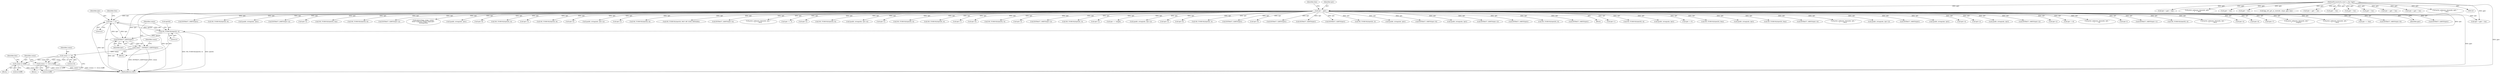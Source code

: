 digraph "0_tcpdump_d10a0f980fe8f9407ab1ffbd612641433ebe175e@pointer" {
"1000542" [label="(Call,tptr +=4)"];
"1000493" [label="(Call,EXTRACT_32BITS(tptr))"];
"1000542" [label="(Call,tptr +=4)"];
"1000142" [label="(Call,tptr = pptr)"];
"1000128" [label="(MethodParameterIn,const u_char *pptr)"];
"1000486" [label="(Call,ND_TCHECK2(tptr[0], 4))"];
"1000491" [label="(Call,comm = EXTRACT_32BITS(tptr))"];
"1000524" [label="(Call,comm >> 16)"];
"1000523" [label="(Call,(comm >> 16) & 0xffff)"];
"1000529" [label="(Call,comm & 0xffff)"];
"1001647" [label="(Call,EXTRACT_16BITS(tptr))"];
"1000527" [label="(Literal,0xffff)"];
"1000482" [label="(Identifier,tlen)"];
"1002505" [label="(Call,ND_TCHECK2(tptr[0], 8))"];
"1000598" [label="(Call,ipaddr_string(ndo, tptr))"];
"1000128" [label="(MethodParameterIn,const u_char *pptr)"];
"1002431" [label="(Call,EXTRACT_24BITS(tptr+2))"];
"1002257" [label="(Call,tptr+2)"];
"1000385" [label="(Call,ND_TCHECK2(tptr[0], len))"];
"1002447" [label="(Call,ND_TCHECK2(tptr[0], 8))"];
"1002242" [label="(Call,EXTRACT_32BITS(tptr+2))"];
"1000170" [label="(Call,tok2str(bgp_origin_values,\n\t\t\t\t\t\t\"Unknown Origin Typecode\",\n\t\t\t\t\t\ttptr[0]))"];
"1002516" [label="(Call,ipaddr_string(ndo, tptr))"];
"1002308" [label="(Call,tptr+6)"];
"1000321" [label="(Call,ND_TCHECK2(tptr[0], 4))"];
"1001691" [label="(Call,tptr < pptr + len)"];
"1002354" [label="(Call,tptr+3)"];
"1000445" [label="(Call,ND_TCHECK2(tptr[0], 8))"];
"1002205" [label="(Call,tptr+4)"];
"1002890" [label="(Call,print_unknown_data(ndo, pptr, \"\n\t    \", len))"];
"1002219" [label="(Call,ipaddr_string(ndo, tptr+2))"];
"1002432" [label="(Call,tptr+2)"];
"1000528" [label="(Block,)"];
"1000142" [label="(Call,tptr = pptr)"];
"1002525" [label="(Call,ND_TCHECK2(tptr[0], 8))"];
"1000494" [label="(Identifier,tptr)"];
"1001640" [label="(Call,ND_TCHECK2(tptr[0], BGP_MP_NLRI_MINSIZE))"];
"1000486" [label="(Call,ND_TCHECK2(tptr[0], 4))"];
"1002199" [label="(Call,EXTRACT_32BITS(tptr+4))"];
"1001615" [label="(Call,print_unknown_data(ndo, tptr, \"\n\t    \", tlen))"];
"1000146" [label="(Identifier,tlen)"];
"1002585" [label="(Call,tptr += 3)"];
"1000487" [label="(Call,tptr[0])"];
"1002369" [label="(Call,tptr+2)"];
"1002468" [label="(Call,ND_TCHECK2(tptr[0], 8))"];
"1001693" [label="(Call,pptr + len)"];
"1002203" [label="(Call,ipaddr_string(ndo, tptr+4))"];
"1002195" [label="(Call,tptr+2)"];
"1000347" [label="(Call,ND_TCHECK2(tptr[0], 4))"];
"1002489" [label="(Call,ND_TCHECK2(tptr[0], 4))"];
"1002403" [label="(Call,tptr+1)"];
"1000143" [label="(Identifier,tptr)"];
"1000206" [label="(Call,tptr < pptr + len)"];
"1001625" [label="(Call,pptr + len)"];
"1002225" [label="(Call,tptr+6)"];
"1002395" [label="(Call,ND_TCHECK2(tptr[0], 5))"];
"1000200" [label="(Call,bgp_attr_get_as_size(ndo, atype, pptr, len))"];
"1002349" [label="(Call,tptr+2)"];
"1002368" [label="(Call,EXTRACT_16BITS(tptr+2))"];
"1000523" [label="(Call,(comm >> 16) & 0xffff)"];
"1000544" [label="(Literal,4)"];
"1002570" [label="(Call,ND_TCHECK2(tptr[0], 3))"];
"1002221" [label="(Call,tptr+2)"];
"1002640" [label="(Call,tptr += length)"];
"1002298" [label="(Call,ipaddr_string(ndo, tptr+2))"];
"1002119" [label="(Call,tptr = pptr + len)"];
"1002243" [label="(Call,tptr+2)"];
"1002919" [label="(MethodReturn,RET)"];
"1000208" [label="(Call,pptr + len)"];
"1002325" [label="(Call,tptr+6)"];
"1000615" [label="(Call,ND_TCHECK2(tptr[0], 3))"];
"1000525" [label="(Identifier,comm)"];
"1000493" [label="(Call,EXTRACT_32BITS(tptr))"];
"1002668" [label="(Call,EXTRACT_32BITS(tptr))"];
"1002247" [label="(Call,tptr+6)"];
"1002848" [label="(Call,EXTRACT_32BITS(tptr))"];
"1000461" [label="(Call,EXTRACT_32BITS(tptr))"];
"1000357" [label="(Call,EXTRACT_32BITS(tptr))"];
"1000524" [label="(Call,comm >> 16)"];
"1002151" [label="(Call,ND_TCHECK2(tptr[0], 2))"];
"1002121" [label="(Call,pptr + len)"];
"1002499" [label="(Call,ipaddr_string(ndo, tptr))"];
"1002224" [label="(Call,EXTRACT_16BITS(tptr+6))"];
"1002479" [label="(Call,ipaddr_string(ndo, tptr))"];
"1002256" [label="(Call,EXTRACT_32BITS(tptr+2))"];
"1002158" [label="(Call,EXTRACT_16BITS(tptr))"];
"1000587" [label="(Call,ND_TCHECK2(tptr[0], 4))"];
"1000622" [label="(Call,EXTRACT_16BITS(tptr))"];
"1000130" [label="(Block,)"];
"1002582" [label="(Call,tptr+1)"];
"1002648" [label="(Call,ND_TCHECK2(tptr[0], 4))"];
"1001169" [label="(Call,pptr + len)"];
"1000522" [label="(Block,)"];
"1000331" [label="(Call,ipaddr_string(ndo, tptr))"];
"1002436" [label="(Call,tptr +=5)"];
"1001073" [label="(Call,ND_TCHECK2(tptr[0], tlen))"];
"1000542" [label="(Call,tptr +=4)"];
"1002536" [label="(Call,ipaddr_string(ndo, tptr))"];
"1000663" [label="(Call,ND_TCHECK2(tptr[0], tlen))"];
"1000526" [label="(Literal,16)"];
"1002357" [label="(Call,EXTRACT_16BITS(tptr+4))"];
"1000682" [label="(Call,print_unknown_data(ndo, tptr, \"\n\t    \", tlen))"];
"1002284" [label="(Call,ipaddr_string(ndo, tptr+2))"];
"1000406" [label="(Call,EXTRACT_16BITS(tptr))"];
"1002458" [label="(Call,ipaddr_string(ndo, tptr))"];
"1002200" [label="(Call,tptr+4)"];
"1002300" [label="(Call,tptr+2)"];
"1000490" [label="(Literal,4)"];
"1000567" [label="(Call,ipaddr_string(ndo, tptr))"];
"1000530" [label="(Identifier,comm)"];
"1000484" [label="(Block,)"];
"1002194" [label="(Call,EXTRACT_16BITS(tptr+2))"];
"1002286" [label="(Call,tptr+2)"];
"1002387" [label="(Call,tptr +=8)"];
"1002378" [label="(Call,print_unknown_data(ndo, tptr, \"\n\t      \", 8))"];
"1000529" [label="(Call,comm & 0xffff)"];
"1000534" [label="(Identifier,tlen)"];
"1002091" [label="(Call,tptr-3)"];
"1002581" [label="(Call,EXTRACT_16BITS(tptr+1))"];
"1001623" [label="(Call,tptr = pptr + len)"];
"1000491" [label="(Call,comm = EXTRACT_32BITS(tptr))"];
"1000543" [label="(Identifier,tptr)"];
"1000557" [label="(Call,ND_TCHECK2(tptr[0], 4))"];
"1000531" [label="(Literal,0xffff)"];
"1002552" [label="(Call,print_unknown_data(ndo, tptr, \"\n\t      \", tlen))"];
"1002358" [label="(Call,tptr+4)"];
"1002331" [label="(Call,tptr+6)"];
"1002315" [label="(Call,tptr+7)"];
"1002635" [label="(Call,print_unknown_data(ndo, tptr,\"\n\t      \", length))"];
"1001092" [label="(Call,print_unknown_data(ndo, tptr, \"\n\t    \", tlen))"];
"1001097" [label="(Call,tptr += tlen)"];
"1001167" [label="(Call,tptr < pptr + len)"];
"1002246" [label="(Call,EXTRACT_16BITS(tptr+6))"];
"1000496" [label="(Identifier,comm)"];
"1000144" [label="(Identifier,pptr)"];
"1000426" [label="(Call,EXTRACT_32BITS(tptr))"];
"1000492" [label="(Identifier,comm)"];
"1002909" [label="(Call,print_unknown_data(ndo, pptr, \"\n\t    \", len))"];
"1000542" -> "1000484"  [label="AST: "];
"1000542" -> "1000544"  [label="CFG: "];
"1000543" -> "1000542"  [label="AST: "];
"1000544" -> "1000542"  [label="AST: "];
"1000482" -> "1000542"  [label="CFG: "];
"1000542" -> "1002919"  [label="DDG: tptr"];
"1000542" -> "1000486"  [label="DDG: tptr"];
"1000542" -> "1000493"  [label="DDG: tptr"];
"1000493" -> "1000542"  [label="DDG: tptr"];
"1000142" -> "1000542"  [label="DDG: tptr"];
"1000486" -> "1000542"  [label="DDG: tptr[0]"];
"1000493" -> "1000491"  [label="AST: "];
"1000493" -> "1000494"  [label="CFG: "];
"1000494" -> "1000493"  [label="AST: "];
"1000491" -> "1000493"  [label="CFG: "];
"1000493" -> "1002919"  [label="DDG: tptr"];
"1000493" -> "1000491"  [label="DDG: tptr"];
"1000142" -> "1000493"  [label="DDG: tptr"];
"1000486" -> "1000493"  [label="DDG: tptr[0]"];
"1000142" -> "1000130"  [label="AST: "];
"1000142" -> "1000144"  [label="CFG: "];
"1000143" -> "1000142"  [label="AST: "];
"1000144" -> "1000142"  [label="AST: "];
"1000146" -> "1000142"  [label="CFG: "];
"1000142" -> "1002919"  [label="DDG: pptr"];
"1000142" -> "1002919"  [label="DDG: tptr"];
"1000128" -> "1000142"  [label="DDG: pptr"];
"1000142" -> "1000170"  [label="DDG: tptr"];
"1000142" -> "1000206"  [label="DDG: tptr"];
"1000142" -> "1000321"  [label="DDG: tptr"];
"1000142" -> "1000331"  [label="DDG: tptr"];
"1000142" -> "1000347"  [label="DDG: tptr"];
"1000142" -> "1000357"  [label="DDG: tptr"];
"1000142" -> "1000385"  [label="DDG: tptr"];
"1000142" -> "1000406"  [label="DDG: tptr"];
"1000142" -> "1000426"  [label="DDG: tptr"];
"1000142" -> "1000445"  [label="DDG: tptr"];
"1000142" -> "1000461"  [label="DDG: tptr"];
"1000142" -> "1000486"  [label="DDG: tptr"];
"1000142" -> "1000557"  [label="DDG: tptr"];
"1000142" -> "1000567"  [label="DDG: tptr"];
"1000142" -> "1000587"  [label="DDG: tptr"];
"1000142" -> "1000598"  [label="DDG: tptr"];
"1000142" -> "1000615"  [label="DDG: tptr"];
"1000142" -> "1000622"  [label="DDG: tptr"];
"1000142" -> "1000663"  [label="DDG: tptr"];
"1000142" -> "1000682"  [label="DDG: tptr"];
"1000142" -> "1001073"  [label="DDG: tptr"];
"1000142" -> "1001092"  [label="DDG: tptr"];
"1000142" -> "1001097"  [label="DDG: tptr"];
"1000142" -> "1001615"  [label="DDG: tptr"];
"1000142" -> "1001640"  [label="DDG: tptr"];
"1000142" -> "1001647"  [label="DDG: tptr"];
"1000142" -> "1002091"  [label="DDG: tptr"];
"1000142" -> "1002151"  [label="DDG: tptr"];
"1000142" -> "1002158"  [label="DDG: tptr"];
"1000142" -> "1002194"  [label="DDG: tptr"];
"1000142" -> "1002195"  [label="DDG: tptr"];
"1000142" -> "1002199"  [label="DDG: tptr"];
"1000142" -> "1002200"  [label="DDG: tptr"];
"1000142" -> "1002203"  [label="DDG: tptr"];
"1000142" -> "1002205"  [label="DDG: tptr"];
"1000142" -> "1002219"  [label="DDG: tptr"];
"1000142" -> "1002221"  [label="DDG: tptr"];
"1000142" -> "1002224"  [label="DDG: tptr"];
"1000142" -> "1002225"  [label="DDG: tptr"];
"1000142" -> "1002242"  [label="DDG: tptr"];
"1000142" -> "1002243"  [label="DDG: tptr"];
"1000142" -> "1002246"  [label="DDG: tptr"];
"1000142" -> "1002247"  [label="DDG: tptr"];
"1000142" -> "1002256"  [label="DDG: tptr"];
"1000142" -> "1002257"  [label="DDG: tptr"];
"1000142" -> "1002284"  [label="DDG: tptr"];
"1000142" -> "1002286"  [label="DDG: tptr"];
"1000142" -> "1002298"  [label="DDG: tptr"];
"1000142" -> "1002300"  [label="DDG: tptr"];
"1000142" -> "1002308"  [label="DDG: tptr"];
"1000142" -> "1002315"  [label="DDG: tptr"];
"1000142" -> "1002325"  [label="DDG: tptr"];
"1000142" -> "1002331"  [label="DDG: tptr"];
"1000142" -> "1002349"  [label="DDG: tptr"];
"1000142" -> "1002354"  [label="DDG: tptr"];
"1000142" -> "1002357"  [label="DDG: tptr"];
"1000142" -> "1002358"  [label="DDG: tptr"];
"1000142" -> "1002368"  [label="DDG: tptr"];
"1000142" -> "1002369"  [label="DDG: tptr"];
"1000142" -> "1002378"  [label="DDG: tptr"];
"1000142" -> "1002387"  [label="DDG: tptr"];
"1000142" -> "1002395"  [label="DDG: tptr"];
"1000142" -> "1002403"  [label="DDG: tptr"];
"1000142" -> "1002431"  [label="DDG: tptr"];
"1000142" -> "1002432"  [label="DDG: tptr"];
"1000142" -> "1002436"  [label="DDG: tptr"];
"1000142" -> "1002447"  [label="DDG: tptr"];
"1000142" -> "1002458"  [label="DDG: tptr"];
"1000142" -> "1002468"  [label="DDG: tptr"];
"1000142" -> "1002479"  [label="DDG: tptr"];
"1000142" -> "1002489"  [label="DDG: tptr"];
"1000142" -> "1002499"  [label="DDG: tptr"];
"1000142" -> "1002505"  [label="DDG: tptr"];
"1000142" -> "1002516"  [label="DDG: tptr"];
"1000142" -> "1002525"  [label="DDG: tptr"];
"1000142" -> "1002536"  [label="DDG: tptr"];
"1000142" -> "1002552"  [label="DDG: tptr"];
"1000142" -> "1002570"  [label="DDG: tptr"];
"1000142" -> "1002581"  [label="DDG: tptr"];
"1000142" -> "1002582"  [label="DDG: tptr"];
"1000142" -> "1002585"  [label="DDG: tptr"];
"1000142" -> "1002635"  [label="DDG: tptr"];
"1000142" -> "1002640"  [label="DDG: tptr"];
"1000142" -> "1002648"  [label="DDG: tptr"];
"1000142" -> "1002668"  [label="DDG: tptr"];
"1000142" -> "1002848"  [label="DDG: tptr"];
"1000128" -> "1000125"  [label="AST: "];
"1000128" -> "1002919"  [label="DDG: pptr"];
"1000128" -> "1000200"  [label="DDG: pptr"];
"1000128" -> "1000206"  [label="DDG: pptr"];
"1000128" -> "1000208"  [label="DDG: pptr"];
"1000128" -> "1001167"  [label="DDG: pptr"];
"1000128" -> "1001169"  [label="DDG: pptr"];
"1000128" -> "1001623"  [label="DDG: pptr"];
"1000128" -> "1001625"  [label="DDG: pptr"];
"1000128" -> "1001691"  [label="DDG: pptr"];
"1000128" -> "1001693"  [label="DDG: pptr"];
"1000128" -> "1002119"  [label="DDG: pptr"];
"1000128" -> "1002121"  [label="DDG: pptr"];
"1000128" -> "1002890"  [label="DDG: pptr"];
"1000128" -> "1002909"  [label="DDG: pptr"];
"1000486" -> "1000484"  [label="AST: "];
"1000486" -> "1000490"  [label="CFG: "];
"1000487" -> "1000486"  [label="AST: "];
"1000490" -> "1000486"  [label="AST: "];
"1000492" -> "1000486"  [label="CFG: "];
"1000486" -> "1002919"  [label="DDG: ND_TCHECK2(tptr[0], 4)"];
"1000486" -> "1002919"  [label="DDG: tptr[0]"];
"1000491" -> "1000484"  [label="AST: "];
"1000492" -> "1000491"  [label="AST: "];
"1000496" -> "1000491"  [label="CFG: "];
"1000491" -> "1002919"  [label="DDG: EXTRACT_32BITS(tptr)"];
"1000491" -> "1002919"  [label="DDG: comm"];
"1000491" -> "1000524"  [label="DDG: comm"];
"1000524" -> "1000523"  [label="AST: "];
"1000524" -> "1000526"  [label="CFG: "];
"1000525" -> "1000524"  [label="AST: "];
"1000526" -> "1000524"  [label="AST: "];
"1000527" -> "1000524"  [label="CFG: "];
"1000524" -> "1000523"  [label="DDG: comm"];
"1000524" -> "1000523"  [label="DDG: 16"];
"1000524" -> "1000529"  [label="DDG: comm"];
"1000523" -> "1000522"  [label="AST: "];
"1000523" -> "1000527"  [label="CFG: "];
"1000527" -> "1000523"  [label="AST: "];
"1000530" -> "1000523"  [label="CFG: "];
"1000523" -> "1002919"  [label="DDG: comm >> 16"];
"1000523" -> "1002919"  [label="DDG: (comm >> 16) & 0xffff"];
"1000529" -> "1000528"  [label="AST: "];
"1000529" -> "1000531"  [label="CFG: "];
"1000530" -> "1000529"  [label="AST: "];
"1000531" -> "1000529"  [label="AST: "];
"1000534" -> "1000529"  [label="CFG: "];
"1000529" -> "1002919"  [label="DDG: comm"];
"1000529" -> "1002919"  [label="DDG: comm & 0xffff"];
}
